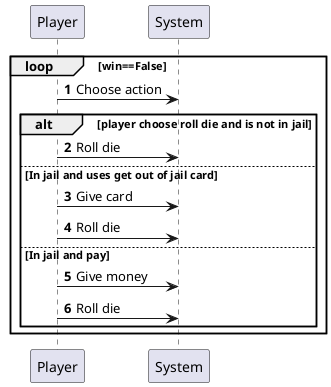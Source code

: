 @startuml
'https://plantuml.com/sequence-diagram

autonumber

loop win==False
    Player -> System: Choose action
    alt player choose roll die and is not in jail
        Player -> System: Roll die
    else In jail and uses get out of jail card
        Player -> System: Give card
        Player -> System: Roll die
    else In jail and pay
        Player -> System: Give money
        Player -> System: Roll die
    end
end

@enduml
